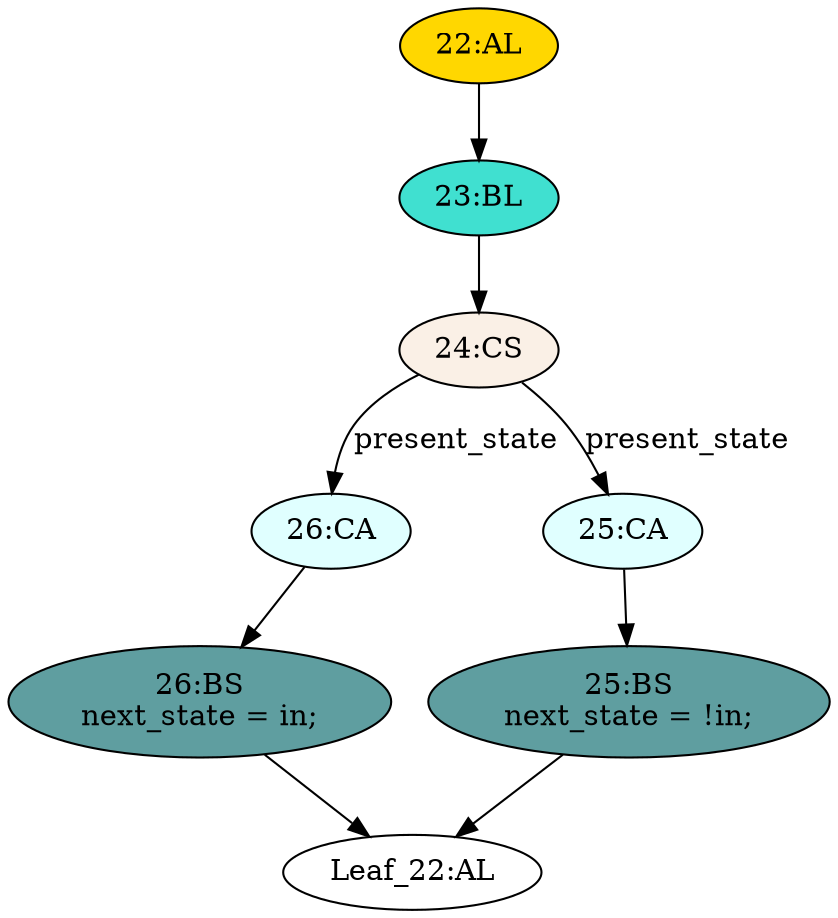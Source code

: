 strict digraph "" {
	node [label="\N"];
	"22:AL"	[ast="<pyverilog.vparser.ast.Always object at 0x7f56fd13d590>",
		clk_sens=False,
		fillcolor=gold,
		label="22:AL",
		sens="['in']",
		statements="[]",
		style=filled,
		typ=Always,
		use_var="['present_state', 'in']"];
	"23:BL"	[ast="<pyverilog.vparser.ast.Block object at 0x7f56fd13dcd0>",
		fillcolor=turquoise,
		label="23:BL",
		statements="[]",
		style=filled,
		typ=Block];
	"22:AL" -> "23:BL"	[cond="[]",
		lineno=None];
	"26:CA"	[ast="<pyverilog.vparser.ast.Case object at 0x7f56fe8f9690>",
		fillcolor=lightcyan,
		label="26:CA",
		statements="[]",
		style=filled,
		typ=Case];
	"26:BS"	[ast="<pyverilog.vparser.ast.BlockingSubstitution object at 0x7f56fe8f9710>",
		fillcolor=cadetblue,
		label="26:BS
next_state = in;",
		statements="[<pyverilog.vparser.ast.BlockingSubstitution object at 0x7f56fe8f9710>]",
		style=filled,
		typ=BlockingSubstitution];
	"26:CA" -> "26:BS"	[cond="[]",
		lineno=None];
	"25:BS"	[ast="<pyverilog.vparser.ast.BlockingSubstitution object at 0x7f56fe8f94d0>",
		fillcolor=cadetblue,
		label="25:BS
next_state = !in;",
		statements="[<pyverilog.vparser.ast.BlockingSubstitution object at 0x7f56fe8f94d0>]",
		style=filled,
		typ=BlockingSubstitution];
	"Leaf_22:AL"	[def_var="['next_state']",
		label="Leaf_22:AL"];
	"25:BS" -> "Leaf_22:AL"	[cond="[]",
		lineno=None];
	"25:CA"	[ast="<pyverilog.vparser.ast.Case object at 0x7f56fe8f9210>",
		fillcolor=lightcyan,
		label="25:CA",
		statements="[]",
		style=filled,
		typ=Case];
	"25:CA" -> "25:BS"	[cond="[]",
		lineno=None];
	"26:BS" -> "Leaf_22:AL"	[cond="[]",
		lineno=None];
	"24:CS"	[ast="<pyverilog.vparser.ast.CaseStatement object at 0x7f56fd13da90>",
		fillcolor=linen,
		label="24:CS",
		statements="[]",
		style=filled,
		typ=CaseStatement];
	"24:CS" -> "26:CA"	[cond="['present_state']",
		label=present_state,
		lineno=24];
	"24:CS" -> "25:CA"	[cond="['present_state']",
		label=present_state,
		lineno=24];
	"23:BL" -> "24:CS"	[cond="[]",
		lineno=None];
}
